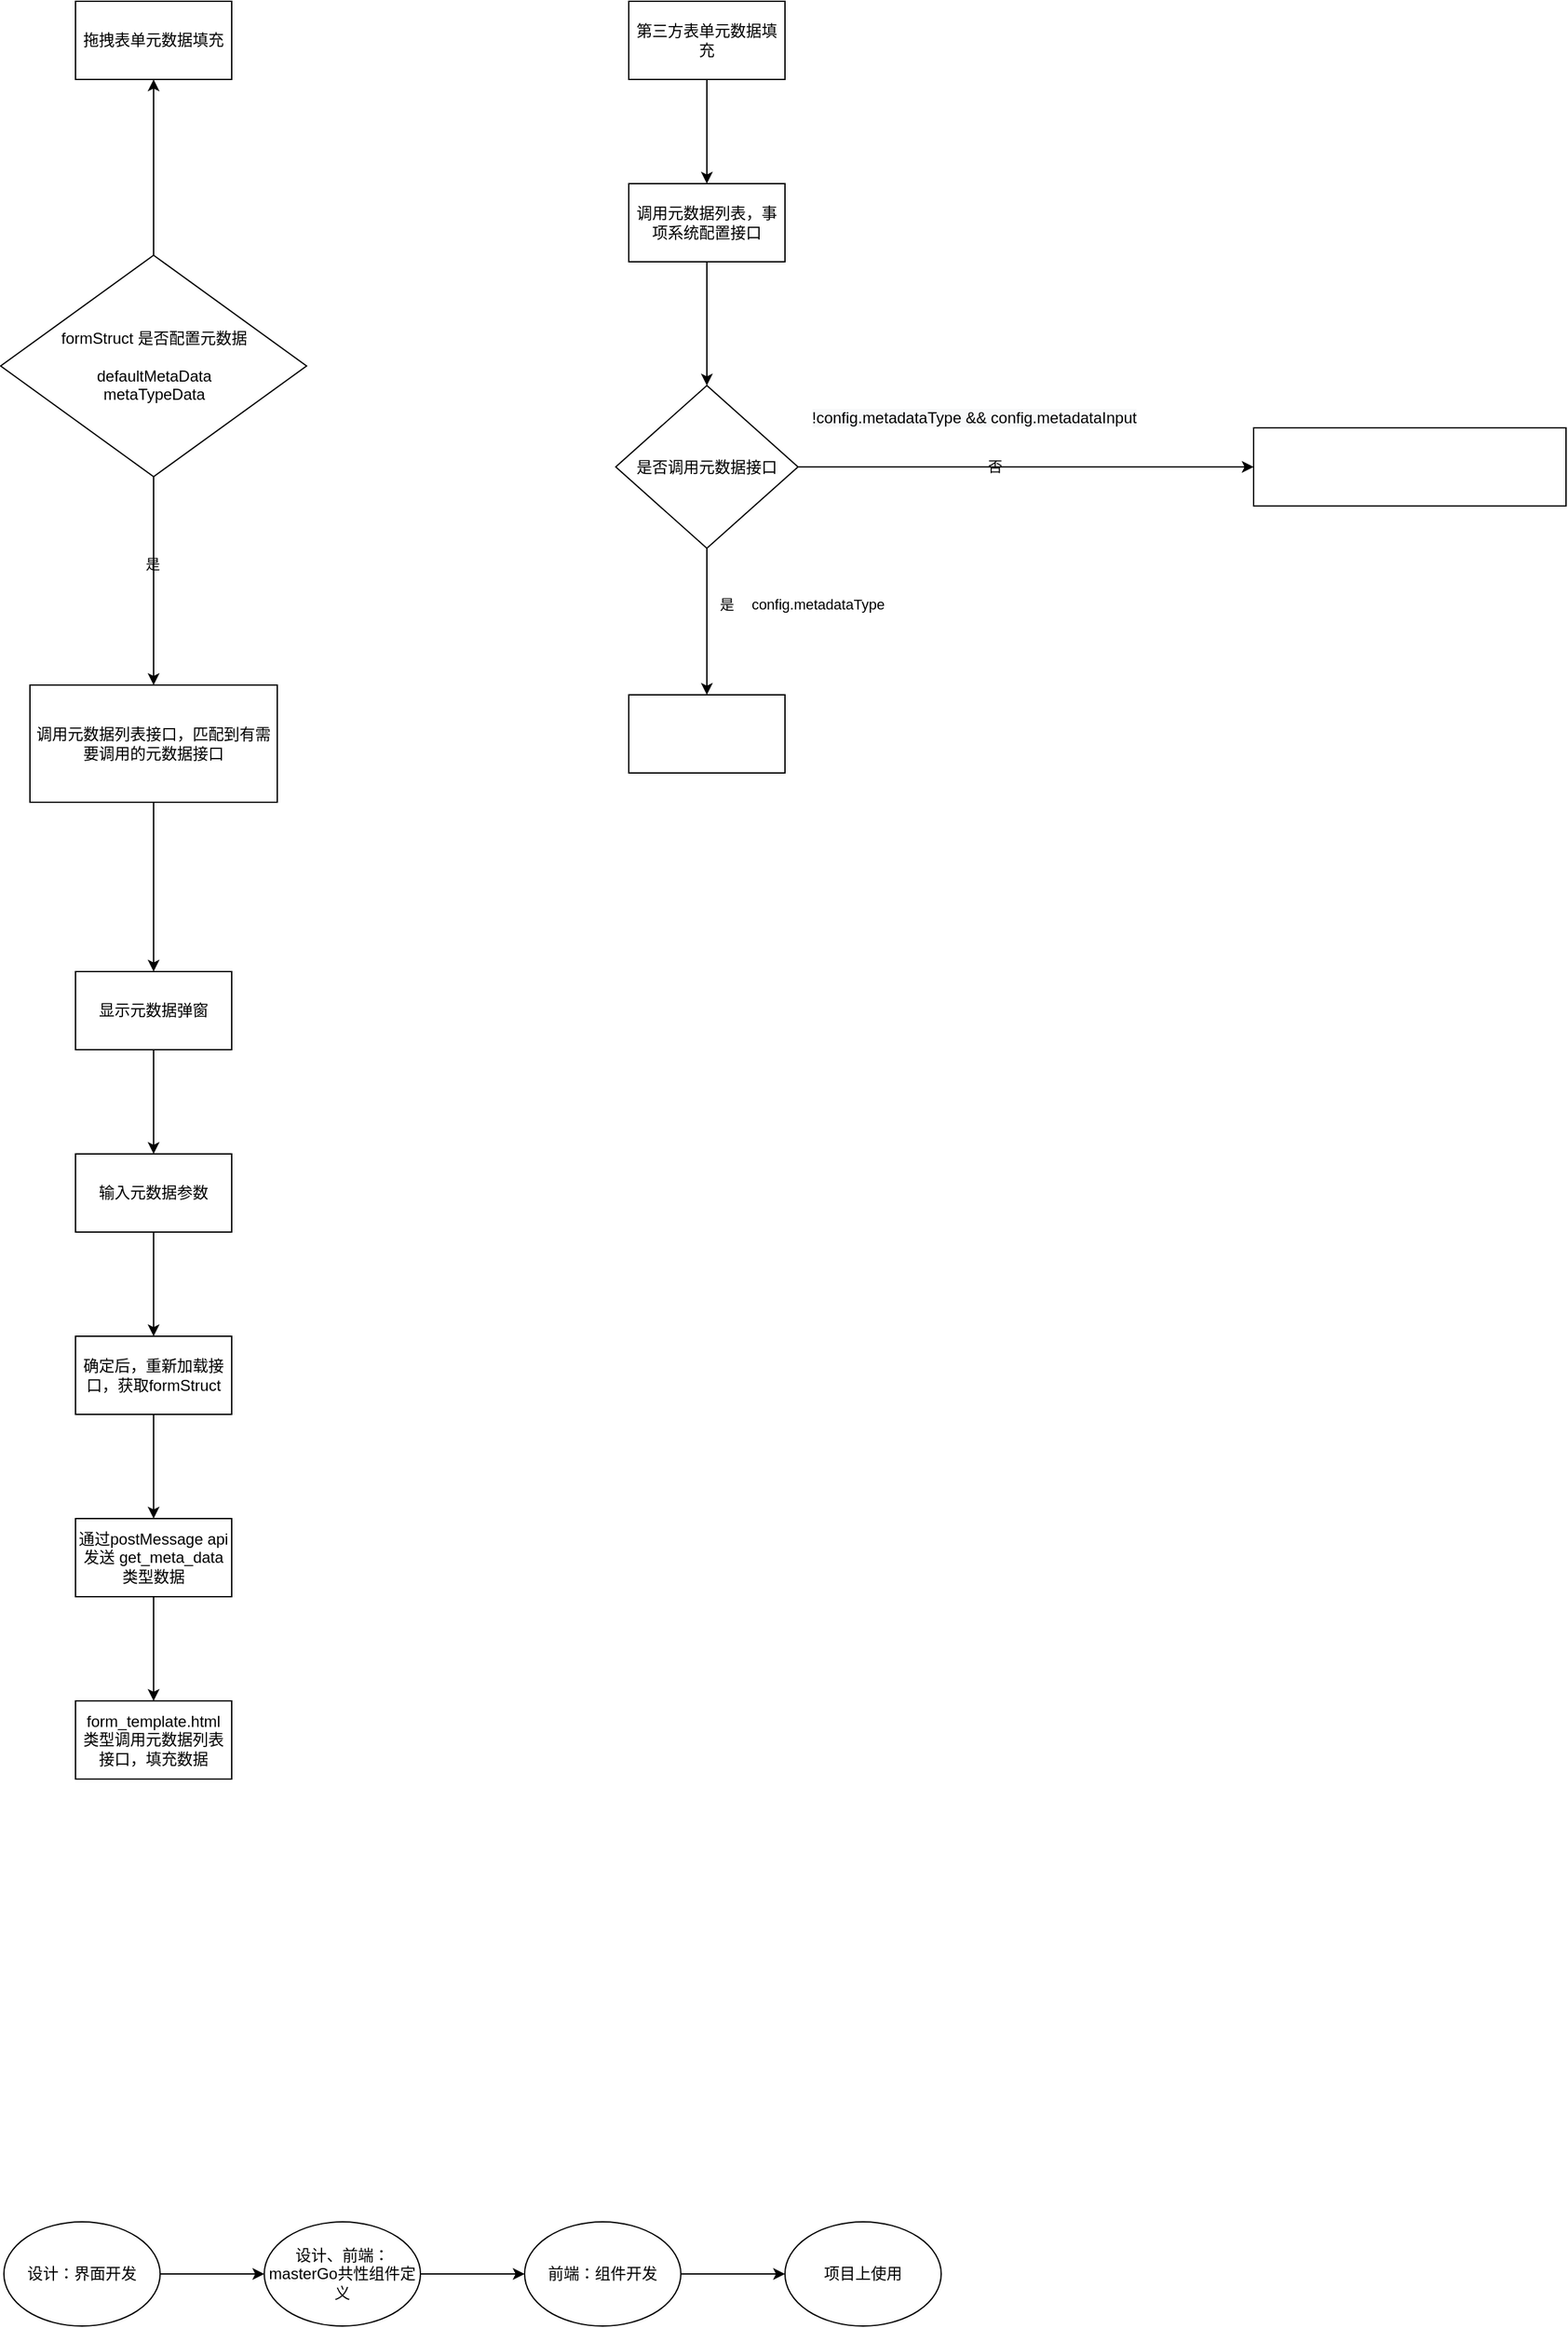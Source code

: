 <mxfile version="21.1.4" type="github" pages="2">
  <diagram id="cKM2_AJNUhKJBOsqiqPd" name="Page-1">
    <mxGraphModel dx="1434" dy="1856" grid="1" gridSize="10" guides="1" tooltips="1" connect="1" arrows="1" fold="1" page="1" pageScale="1" pageWidth="850" pageHeight="1100" math="0" shadow="0">
      <root>
        <mxCell id="0" />
        <mxCell id="1" parent="0" />
        <mxCell id="A3OVDZVIaWsEqQeN0-6X-15" value="" style="edgeStyle=orthogonalEdgeStyle;rounded=0;orthogonalLoop=1;jettySize=auto;html=1;labelBackgroundColor=none;fontColor=default;" parent="1" source="A3OVDZVIaWsEqQeN0-6X-8" target="A3OVDZVIaWsEqQeN0-6X-14" edge="1">
          <mxGeometry relative="1" as="geometry" />
        </mxCell>
        <mxCell id="A3OVDZVIaWsEqQeN0-6X-16" value="是" style="edgeLabel;html=1;align=center;verticalAlign=middle;resizable=0;points=[];labelBackgroundColor=none;" parent="A3OVDZVIaWsEqQeN0-6X-15" vertex="1" connectable="0">
          <mxGeometry x="-0.17" y="-1" relative="1" as="geometry">
            <mxPoint as="offset" />
          </mxGeometry>
        </mxCell>
        <mxCell id="A3OVDZVIaWsEqQeN0-6X-30" value="" style="edgeStyle=orthogonalEdgeStyle;rounded=0;orthogonalLoop=1;jettySize=auto;html=1;labelBackgroundColor=none;fontColor=default;" parent="1" source="A3OVDZVIaWsEqQeN0-6X-8" target="A3OVDZVIaWsEqQeN0-6X-29" edge="1">
          <mxGeometry relative="1" as="geometry" />
        </mxCell>
        <mxCell id="A3OVDZVIaWsEqQeN0-6X-8" value="formStruct 是否配置元数据&lt;br&gt;&lt;br&gt;defaultMetaData&lt;br&gt;metaTypeData" style="rhombus;whiteSpace=wrap;html=1;rounded=0;labelBackgroundColor=none;" parent="1" vertex="1">
          <mxGeometry x="77.5" y="50" width="235" height="170" as="geometry" />
        </mxCell>
        <mxCell id="A3OVDZVIaWsEqQeN0-6X-18" value="" style="edgeStyle=orthogonalEdgeStyle;rounded=0;orthogonalLoop=1;jettySize=auto;html=1;labelBackgroundColor=none;fontColor=default;" parent="1" source="A3OVDZVIaWsEqQeN0-6X-14" target="A3OVDZVIaWsEqQeN0-6X-17" edge="1">
          <mxGeometry relative="1" as="geometry" />
        </mxCell>
        <mxCell id="A3OVDZVIaWsEqQeN0-6X-14" value="调用元数据列表接口，匹配到有需要调用的元数据接口" style="whiteSpace=wrap;html=1;rounded=0;labelBackgroundColor=none;" parent="1" vertex="1">
          <mxGeometry x="100" y="380" width="190" height="90" as="geometry" />
        </mxCell>
        <mxCell id="A3OVDZVIaWsEqQeN0-6X-20" value="" style="edgeStyle=orthogonalEdgeStyle;rounded=0;orthogonalLoop=1;jettySize=auto;html=1;labelBackgroundColor=none;fontColor=default;" parent="1" source="A3OVDZVIaWsEqQeN0-6X-17" target="A3OVDZVIaWsEqQeN0-6X-19" edge="1">
          <mxGeometry relative="1" as="geometry" />
        </mxCell>
        <mxCell id="A3OVDZVIaWsEqQeN0-6X-17" value="显示元数据弹窗" style="whiteSpace=wrap;html=1;rounded=0;labelBackgroundColor=none;" parent="1" vertex="1">
          <mxGeometry x="135" y="600" width="120" height="60" as="geometry" />
        </mxCell>
        <mxCell id="A3OVDZVIaWsEqQeN0-6X-22" value="" style="edgeStyle=orthogonalEdgeStyle;rounded=0;orthogonalLoop=1;jettySize=auto;html=1;labelBackgroundColor=none;fontColor=default;" parent="1" source="A3OVDZVIaWsEqQeN0-6X-19" target="A3OVDZVIaWsEqQeN0-6X-21" edge="1">
          <mxGeometry relative="1" as="geometry" />
        </mxCell>
        <mxCell id="A3OVDZVIaWsEqQeN0-6X-19" value="输入元数据参数" style="whiteSpace=wrap;html=1;rounded=0;labelBackgroundColor=none;" parent="1" vertex="1">
          <mxGeometry x="135" y="740" width="120" height="60" as="geometry" />
        </mxCell>
        <mxCell id="A3OVDZVIaWsEqQeN0-6X-26" value="" style="edgeStyle=orthogonalEdgeStyle;rounded=0;orthogonalLoop=1;jettySize=auto;html=1;labelBackgroundColor=none;fontColor=default;" parent="1" source="A3OVDZVIaWsEqQeN0-6X-21" target="A3OVDZVIaWsEqQeN0-6X-25" edge="1">
          <mxGeometry relative="1" as="geometry" />
        </mxCell>
        <mxCell id="A3OVDZVIaWsEqQeN0-6X-21" value="确定后，重新加载接口，获取formStruct" style="whiteSpace=wrap;html=1;rounded=0;labelBackgroundColor=none;" parent="1" vertex="1">
          <mxGeometry x="135" y="880" width="120" height="60" as="geometry" />
        </mxCell>
        <mxCell id="A3OVDZVIaWsEqQeN0-6X-28" value="" style="edgeStyle=orthogonalEdgeStyle;rounded=0;orthogonalLoop=1;jettySize=auto;html=1;labelBackgroundColor=none;fontColor=default;" parent="1" source="A3OVDZVIaWsEqQeN0-6X-25" target="A3OVDZVIaWsEqQeN0-6X-27" edge="1">
          <mxGeometry relative="1" as="geometry" />
        </mxCell>
        <mxCell id="A3OVDZVIaWsEqQeN0-6X-25" value="通过postMessage api 发送 get_meta_data 类型数据" style="whiteSpace=wrap;html=1;rounded=0;labelBackgroundColor=none;" parent="1" vertex="1">
          <mxGeometry x="135" y="1020" width="120" height="60" as="geometry" />
        </mxCell>
        <mxCell id="A3OVDZVIaWsEqQeN0-6X-27" value="form_template.html 类型调用元数据列表接口，填充数据" style="whiteSpace=wrap;html=1;rounded=0;labelBackgroundColor=none;" parent="1" vertex="1">
          <mxGeometry x="135" y="1160" width="120" height="60" as="geometry" />
        </mxCell>
        <mxCell id="A3OVDZVIaWsEqQeN0-6X-29" value="拖拽表单元数据填充" style="whiteSpace=wrap;html=1;rounded=0;labelBackgroundColor=none;" parent="1" vertex="1">
          <mxGeometry x="135" y="-145" width="120" height="60" as="geometry" />
        </mxCell>
        <mxCell id="A3OVDZVIaWsEqQeN0-6X-33" value="" style="edgeStyle=orthogonalEdgeStyle;rounded=0;orthogonalLoop=1;jettySize=auto;html=1;labelBackgroundColor=none;fontColor=default;" parent="1" source="A3OVDZVIaWsEqQeN0-6X-31" target="A3OVDZVIaWsEqQeN0-6X-32" edge="1">
          <mxGeometry relative="1" as="geometry" />
        </mxCell>
        <mxCell id="A3OVDZVIaWsEqQeN0-6X-31" value="第三方表单元数据填充" style="rounded=0;whiteSpace=wrap;html=1;labelBackgroundColor=none;" parent="1" vertex="1">
          <mxGeometry x="560" y="-145" width="120" height="60" as="geometry" />
        </mxCell>
        <mxCell id="A3OVDZVIaWsEqQeN0-6X-35" value="" style="edgeStyle=orthogonalEdgeStyle;rounded=0;orthogonalLoop=1;jettySize=auto;html=1;labelBackgroundColor=none;fontColor=default;" parent="1" source="A3OVDZVIaWsEqQeN0-6X-32" target="A3OVDZVIaWsEqQeN0-6X-34" edge="1">
          <mxGeometry relative="1" as="geometry" />
        </mxCell>
        <mxCell id="A3OVDZVIaWsEqQeN0-6X-32" value="调用元数据列表，事项系统配置接口" style="whiteSpace=wrap;html=1;rounded=0;labelBackgroundColor=none;" parent="1" vertex="1">
          <mxGeometry x="560" y="-5" width="120" height="60" as="geometry" />
        </mxCell>
        <mxCell id="A3OVDZVIaWsEqQeN0-6X-37" value="" style="edgeStyle=orthogonalEdgeStyle;rounded=0;orthogonalLoop=1;jettySize=auto;html=1;labelBackgroundColor=none;fontColor=default;" parent="1" source="A3OVDZVIaWsEqQeN0-6X-34" target="A3OVDZVIaWsEqQeN0-6X-36" edge="1">
          <mxGeometry relative="1" as="geometry" />
        </mxCell>
        <mxCell id="A3OVDZVIaWsEqQeN0-6X-40" value="否" style="edgeLabel;html=1;align=center;verticalAlign=middle;resizable=0;points=[];labelBackgroundColor=none;" parent="A3OVDZVIaWsEqQeN0-6X-37" vertex="1" connectable="0">
          <mxGeometry x="-0.143" y="1" relative="1" as="geometry">
            <mxPoint x="1" as="offset" />
          </mxGeometry>
        </mxCell>
        <mxCell id="A3OVDZVIaWsEqQeN0-6X-42" value="" style="edgeStyle=orthogonalEdgeStyle;rounded=0;orthogonalLoop=1;jettySize=auto;html=1;labelBackgroundColor=none;fontColor=default;" parent="1" source="A3OVDZVIaWsEqQeN0-6X-34" target="A3OVDZVIaWsEqQeN0-6X-41" edge="1">
          <mxGeometry relative="1" as="geometry">
            <Array as="points">
              <mxPoint x="620" y="330" />
              <mxPoint x="620" y="330" />
            </Array>
          </mxGeometry>
        </mxCell>
        <mxCell id="A3OVDZVIaWsEqQeN0-6X-34" value="是否调用元数据接口" style="rhombus;whiteSpace=wrap;html=1;rounded=0;labelBackgroundColor=none;" parent="1" vertex="1">
          <mxGeometry x="550" y="150" width="140" height="125" as="geometry" />
        </mxCell>
        <mxCell id="A3OVDZVIaWsEqQeN0-6X-36" value="" style="whiteSpace=wrap;html=1;rounded=0;labelBackgroundColor=none;" parent="1" vertex="1">
          <mxGeometry x="1040" y="182.5" width="240" height="60" as="geometry" />
        </mxCell>
        <mxCell id="A3OVDZVIaWsEqQeN0-6X-41" value="" style="whiteSpace=wrap;html=1;rounded=0;labelBackgroundColor=none;" parent="1" vertex="1">
          <mxGeometry x="560" y="387.5" width="120" height="60" as="geometry" />
        </mxCell>
        <mxCell id="A3OVDZVIaWsEqQeN0-6X-44" value="&lt;span style=&quot;font-size: 12px; background-color: rgb(248, 249, 250);&quot;&gt;!config.metadataType &amp;amp;&amp;amp; config.metadataInput&lt;/span&gt;" style="edgeLabel;html=1;align=center;verticalAlign=middle;resizable=0;points=[];labelBackgroundColor=none;" parent="1" vertex="1" connectable="0">
          <mxGeometry x="840" y="220" as="geometry">
            <mxPoint x="-15" y="-45" as="offset" />
          </mxGeometry>
        </mxCell>
        <mxCell id="A3OVDZVIaWsEqQeN0-6X-45" value="是" style="edgeLabel;html=1;align=center;verticalAlign=middle;resizable=0;points=[];labelBackgroundColor=none;" parent="1" vertex="1" connectable="0">
          <mxGeometry x="860" y="220" as="geometry">
            <mxPoint x="-225" y="98" as="offset" />
          </mxGeometry>
        </mxCell>
        <mxCell id="A3OVDZVIaWsEqQeN0-6X-46" value="config.metadataType" style="edgeLabel;html=1;align=center;verticalAlign=middle;resizable=0;points=[];labelBackgroundColor=none;" parent="1" vertex="1" connectable="0">
          <mxGeometry x="930" y="220" as="geometry">
            <mxPoint x="-225" y="98" as="offset" />
          </mxGeometry>
        </mxCell>
        <mxCell id="1yoUBNjQ4KExSCj9ItAO-5" value="" style="edgeStyle=orthogonalEdgeStyle;rounded=0;orthogonalLoop=1;jettySize=auto;html=1;" edge="1" parent="1" source="1yoUBNjQ4KExSCj9ItAO-1" target="1yoUBNjQ4KExSCj9ItAO-4">
          <mxGeometry relative="1" as="geometry" />
        </mxCell>
        <mxCell id="1yoUBNjQ4KExSCj9ItAO-1" value="设计：界面开发" style="ellipse;whiteSpace=wrap;html=1;" vertex="1" parent="1">
          <mxGeometry x="80" y="1560" width="120" height="80" as="geometry" />
        </mxCell>
        <mxCell id="1yoUBNjQ4KExSCj9ItAO-7" value="" style="edgeStyle=orthogonalEdgeStyle;rounded=0;orthogonalLoop=1;jettySize=auto;html=1;" edge="1" parent="1" source="1yoUBNjQ4KExSCj9ItAO-4" target="1yoUBNjQ4KExSCj9ItAO-6">
          <mxGeometry relative="1" as="geometry" />
        </mxCell>
        <mxCell id="1yoUBNjQ4KExSCj9ItAO-4" value="设计、前端：masterGo共性组件定义" style="ellipse;whiteSpace=wrap;html=1;" vertex="1" parent="1">
          <mxGeometry x="280" y="1560" width="120" height="80" as="geometry" />
        </mxCell>
        <mxCell id="1yoUBNjQ4KExSCj9ItAO-9" value="" style="edgeStyle=orthogonalEdgeStyle;rounded=0;orthogonalLoop=1;jettySize=auto;html=1;" edge="1" parent="1" source="1yoUBNjQ4KExSCj9ItAO-6" target="1yoUBNjQ4KExSCj9ItAO-8">
          <mxGeometry relative="1" as="geometry" />
        </mxCell>
        <mxCell id="1yoUBNjQ4KExSCj9ItAO-6" value="前端：组件开发" style="ellipse;whiteSpace=wrap;html=1;" vertex="1" parent="1">
          <mxGeometry x="480" y="1560" width="120" height="80" as="geometry" />
        </mxCell>
        <mxCell id="1yoUBNjQ4KExSCj9ItAO-8" value="项目上使用" style="ellipse;whiteSpace=wrap;html=1;" vertex="1" parent="1">
          <mxGeometry x="680" y="1560" width="120" height="80" as="geometry" />
        </mxCell>
      </root>
    </mxGraphModel>
  </diagram>
  <diagram id="13t-KWb5WKNrvy04N8do" name="第 2 页">
    <mxGraphModel dx="1434" dy="756" grid="1" gridSize="10" guides="1" tooltips="1" connect="1" arrows="1" fold="1" page="1" pageScale="1" pageWidth="827" pageHeight="1169" math="0" shadow="0">
      <root>
        <mxCell id="0" />
        <mxCell id="1" parent="0" />
      </root>
    </mxGraphModel>
  </diagram>
</mxfile>
